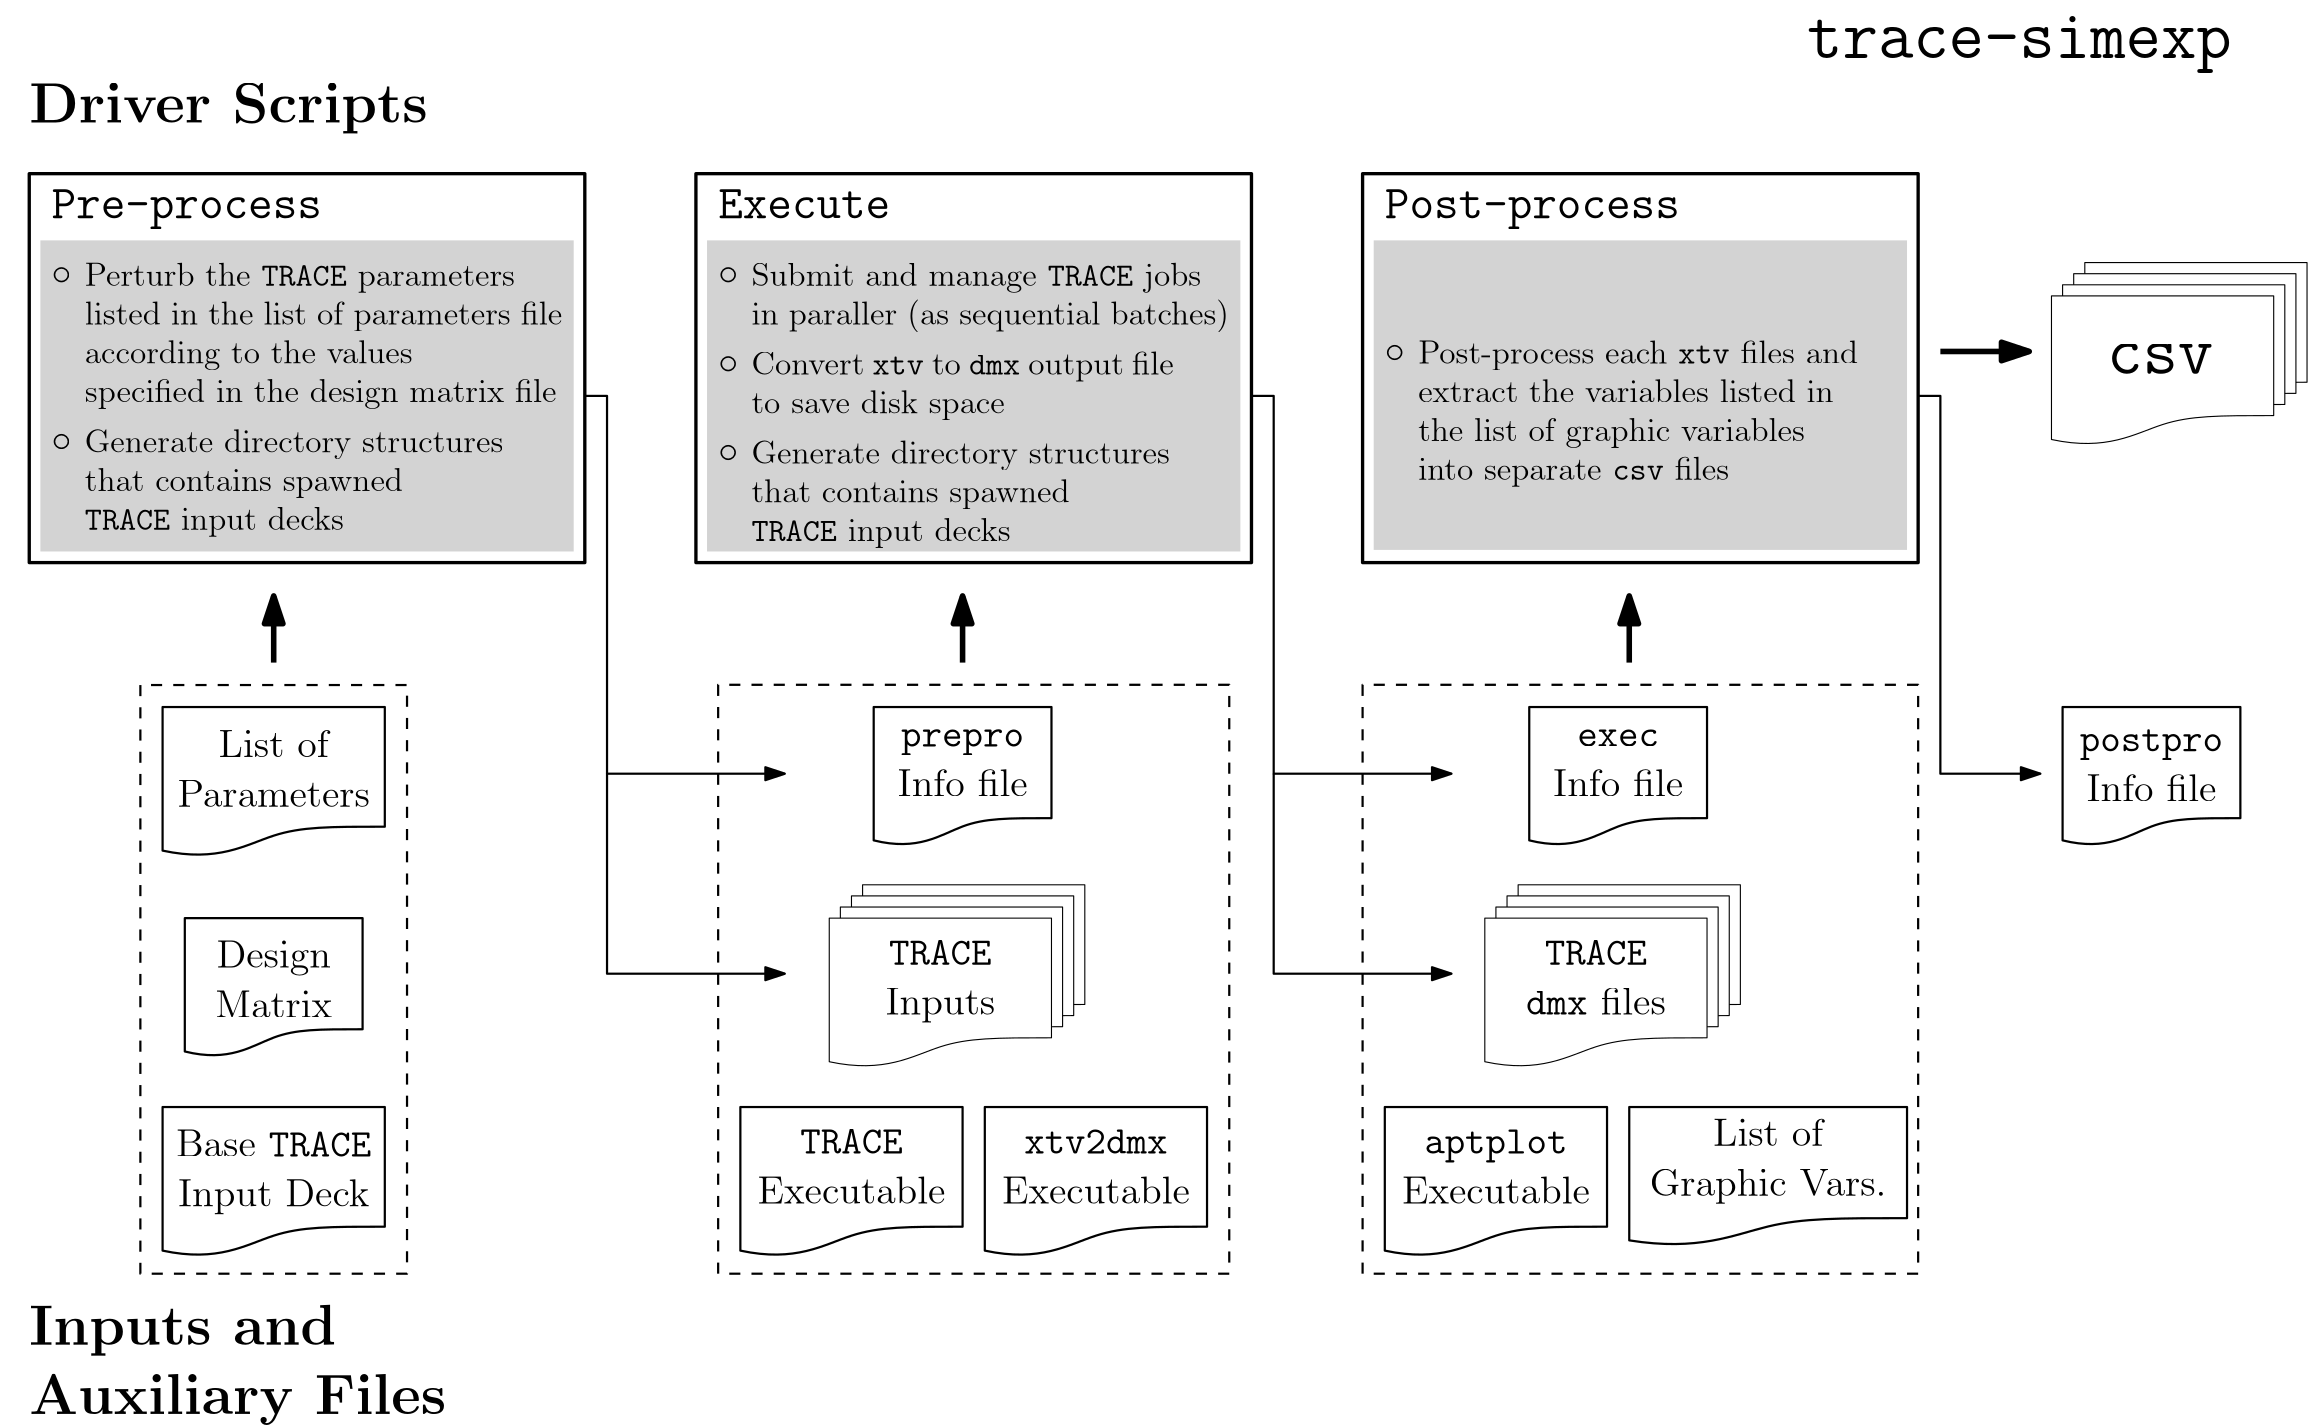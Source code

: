 <?xml version="1.0"?>
<!DOCTYPE ipe SYSTEM "ipe.dtd">
<ipe version="70206" creator="Ipe 7.2.7">
<info created="D:20171101220623" modified="D:20171105191652"/>
<ipestyle name="basic">
<symbol name="arrow/arc(spx)">
<path stroke="sym-stroke" fill="sym-stroke" pen="sym-pen">
0 0 m
-1 0.333 l
-1 -0.333 l
h
</path>
</symbol>
<symbol name="arrow/farc(spx)">
<path stroke="sym-stroke" fill="white" pen="sym-pen">
0 0 m
-1 0.333 l
-1 -0.333 l
h
</path>
</symbol>
<symbol name="arrow/ptarc(spx)">
<path stroke="sym-stroke" fill="sym-stroke" pen="sym-pen">
0 0 m
-1 0.333 l
-0.8 0 l
-1 -0.333 l
h
</path>
</symbol>
<symbol name="arrow/fptarc(spx)">
<path stroke="sym-stroke" fill="white" pen="sym-pen">
0 0 m
-1 0.333 l
-0.8 0 l
-1 -0.333 l
h
</path>
</symbol>
<symbol name="mark/circle(sx)" transformations="translations">
<path fill="sym-stroke">
0.6 0 0 0.6 0 0 e
0.4 0 0 0.4 0 0 e
</path>
</symbol>
<symbol name="mark/disk(sx)" transformations="translations">
<path fill="sym-stroke">
0.6 0 0 0.6 0 0 e
</path>
</symbol>
<symbol name="mark/fdisk(sfx)" transformations="translations">
<group>
<path fill="sym-fill">
0.5 0 0 0.5 0 0 e
</path>
<path fill="sym-stroke" fillrule="eofill">
0.6 0 0 0.6 0 0 e
0.4 0 0 0.4 0 0 e
</path>
</group>
</symbol>
<symbol name="mark/box(sx)" transformations="translations">
<path fill="sym-stroke" fillrule="eofill">
-0.6 -0.6 m
0.6 -0.6 l
0.6 0.6 l
-0.6 0.6 l
h
-0.4 -0.4 m
0.4 -0.4 l
0.4 0.4 l
-0.4 0.4 l
h
</path>
</symbol>
<symbol name="mark/square(sx)" transformations="translations">
<path fill="sym-stroke">
-0.6 -0.6 m
0.6 -0.6 l
0.6 0.6 l
-0.6 0.6 l
h
</path>
</symbol>
<symbol name="mark/fsquare(sfx)" transformations="translations">
<group>
<path fill="sym-fill">
-0.5 -0.5 m
0.5 -0.5 l
0.5 0.5 l
-0.5 0.5 l
h
</path>
<path fill="sym-stroke" fillrule="eofill">
-0.6 -0.6 m
0.6 -0.6 l
0.6 0.6 l
-0.6 0.6 l
h
-0.4 -0.4 m
0.4 -0.4 l
0.4 0.4 l
-0.4 0.4 l
h
</path>
</group>
</symbol>
<symbol name="mark/cross(sx)" transformations="translations">
<group>
<path fill="sym-stroke">
-0.43 -0.57 m
0.57 0.43 l
0.43 0.57 l
-0.57 -0.43 l
h
</path>
<path fill="sym-stroke">
-0.43 0.57 m
0.57 -0.43 l
0.43 -0.57 l
-0.57 0.43 l
h
</path>
</group>
</symbol>
<symbol name="arrow/fnormal(spx)">
<path stroke="sym-stroke" fill="white" pen="sym-pen">
0 0 m
-1 0.333 l
-1 -0.333 l
h
</path>
</symbol>
<symbol name="arrow/pointed(spx)">
<path stroke="sym-stroke" fill="sym-stroke" pen="sym-pen">
0 0 m
-1 0.333 l
-0.8 0 l
-1 -0.333 l
h
</path>
</symbol>
<symbol name="arrow/fpointed(spx)">
<path stroke="sym-stroke" fill="white" pen="sym-pen">
0 0 m
-1 0.333 l
-0.8 0 l
-1 -0.333 l
h
</path>
</symbol>
<symbol name="arrow/linear(spx)">
<path stroke="sym-stroke" pen="sym-pen">
-1 0.333 m
0 0 l
-1 -0.333 l
</path>
</symbol>
<symbol name="arrow/fdouble(spx)">
<path stroke="sym-stroke" fill="white" pen="sym-pen">
0 0 m
-1 0.333 l
-1 -0.333 l
h
-1 0 m
-2 0.333 l
-2 -0.333 l
h
</path>
</symbol>
<symbol name="arrow/double(spx)">
<path stroke="sym-stroke" fill="sym-stroke" pen="sym-pen">
0 0 m
-1 0.333 l
-1 -0.333 l
h
-1 0 m
-2 0.333 l
-2 -0.333 l
h
</path>
</symbol>
<pen name="heavier" value="0.8"/>
<pen name="fat" value="1.2"/>
<pen name="ultrafat" value="2"/>
<symbolsize name="large" value="5"/>
<symbolsize name="small" value="2"/>
<symbolsize name="tiny" value="1.1"/>
<arrowsize name="large" value="10"/>
<arrowsize name="small" value="5"/>
<arrowsize name="tiny" value="3"/>
<color name="red" value="1 0 0"/>
<color name="green" value="0 1 0"/>
<color name="blue" value="0 0 1"/>
<color name="yellow" value="1 1 0"/>
<color name="orange" value="1 0.647 0"/>
<color name="gold" value="1 0.843 0"/>
<color name="purple" value="0.627 0.125 0.941"/>
<color name="gray" value="0.745"/>
<color name="brown" value="0.647 0.165 0.165"/>
<color name="navy" value="0 0 0.502"/>
<color name="pink" value="1 0.753 0.796"/>
<color name="seagreen" value="0.18 0.545 0.341"/>
<color name="turquoise" value="0.251 0.878 0.816"/>
<color name="violet" value="0.933 0.51 0.933"/>
<color name="darkblue" value="0 0 0.545"/>
<color name="darkcyan" value="0 0.545 0.545"/>
<color name="darkgray" value="0.663"/>
<color name="darkgreen" value="0 0.392 0"/>
<color name="darkmagenta" value="0.545 0 0.545"/>
<color name="darkorange" value="1 0.549 0"/>
<color name="darkred" value="0.545 0 0"/>
<color name="lightblue" value="0.678 0.847 0.902"/>
<color name="lightcyan" value="0.878 1 1"/>
<color name="lightgray" value="0.827"/>
<color name="lightgreen" value="0.565 0.933 0.565"/>
<color name="lightyellow" value="1 1 0.878"/>
<dashstyle name="dashed" value="[4] 0"/>
<dashstyle name="dotted" value="[1 3] 0"/>
<dashstyle name="dash dotted" value="[4 2 1 2] 0"/>
<dashstyle name="dash dot dotted" value="[4 2 1 2 1 2] 0"/>
<textsize name="large" value="\large"/>
<textsize name="Large" value="\Large"/>
<textsize name="LARGE" value="\LARGE"/>
<textsize name="huge" value="\huge"/>
<textsize name="Huge" value="\Huge"/>
<textsize name="small" value="\small"/>
<textsize name="footnote" value="\footnotesize"/>
<textsize name="tiny" value="\tiny"/>
<textstyle name="center" begin="\begin{center}" end="\end{center}"/>
<textstyle name="itemize" begin="\begin{itemize}" end="\end{itemize}"/>
<textstyle name="item" begin="\begin{itemize}\item{}" end="\end{itemize}"/>
<gridsize name="4 pts" value="4"/>
<gridsize name="8 pts (~3 mm)" value="8"/>
<gridsize name="16 pts (~6 mm)" value="16"/>
<gridsize name="32 pts (~12 mm)" value="32"/>
<gridsize name="10 pts (~3.5 mm)" value="10"/>
<gridsize name="20 pts (~7 mm)" value="20"/>
<gridsize name="14 pts (~5 mm)" value="14"/>
<gridsize name="28 pts (~10 mm)" value="28"/>
<gridsize name="56 pts (~20 mm)" value="56"/>
<anglesize name="90 deg" value="90"/>
<anglesize name="60 deg" value="60"/>
<anglesize name="45 deg" value="45"/>
<anglesize name="30 deg" value="30"/>
<anglesize name="22.5 deg" value="22.5"/>
<opacity name="10%" value="0.1"/>
<opacity name="30%" value="0.3"/>
<opacity name="50%" value="0.5"/>
<opacity name="75%" value="0.75"/>
<tiling name="falling" angle="-60" step="4" width="1"/>
<tiling name="rising" angle="30" step="4" width="1"/>
</ipestyle>
<ipestyle name="basicLandscape">
<symbol name="arrow/arc(spx)">
<path stroke="sym-stroke" fill="sym-stroke" pen="sym-pen">
0 0 m
-1 0.333 l
-1 -0.333 l
h
</path>
</symbol>
<symbol name="arrow/farc(spx)">
<path stroke="sym-stroke" fill="white" pen="sym-pen">
0 0 m
-1 0.333 l
-1 -0.333 l
h
</path>
</symbol>
<symbol name="arrow/ptarc(spx)">
<path stroke="sym-stroke" fill="sym-stroke" pen="sym-pen">
0 0 m
-1 0.333 l
-0.8 0 l
-1 -0.333 l
h
</path>
</symbol>
<symbol name="arrow/fptarc(spx)">
<path stroke="sym-stroke" fill="white" pen="sym-pen">
0 0 m
-1 0.333 l
-0.8 0 l
-1 -0.333 l
h
</path>
</symbol>
<symbol name="mark/circle(sx)" transformations="translations">
<path fill="sym-stroke">
0.6 0 0 0.6 0 0 e
0.4 0 0 0.4 0 0 e
</path>
</symbol>
<symbol name="mark/disk(sx)" transformations="translations">
<path fill="sym-stroke">
0.6 0 0 0.6 0 0 e
</path>
</symbol>
<symbol name="mark/fdisk(sfx)" transformations="translations">
<group>
<path fill="sym-fill">
0.5 0 0 0.5 0 0 e
</path>
<path fill="sym-stroke" fillrule="eofill">
0.6 0 0 0.6 0 0 e
0.4 0 0 0.4 0 0 e
</path>
</group>
</symbol>
<symbol name="mark/box(sx)" transformations="translations">
<path fill="sym-stroke" fillrule="eofill">
-0.6 -0.6 m
0.6 -0.6 l
0.6 0.6 l
-0.6 0.6 l
h
-0.4 -0.4 m
0.4 -0.4 l
0.4 0.4 l
-0.4 0.4 l
h
</path>
</symbol>
<symbol name="mark/square(sx)" transformations="translations">
<path fill="sym-stroke">
-0.6 -0.6 m
0.6 -0.6 l
0.6 0.6 l
-0.6 0.6 l
h
</path>
</symbol>
<symbol name="mark/fsquare(sfx)" transformations="translations">
<group>
<path fill="sym-fill">
-0.5 -0.5 m
0.5 -0.5 l
0.5 0.5 l
-0.5 0.5 l
h
</path>
<path fill="sym-stroke" fillrule="eofill">
-0.6 -0.6 m
0.6 -0.6 l
0.6 0.6 l
-0.6 0.6 l
h
-0.4 -0.4 m
0.4 -0.4 l
0.4 0.4 l
-0.4 0.4 l
h
</path>
</group>
</symbol>
<symbol name="mark/cross(sx)" transformations="translations">
<group>
<path fill="sym-stroke">
-0.43 -0.57 m
0.57 0.43 l
0.43 0.57 l
-0.57 -0.43 l
h
</path>
<path fill="sym-stroke">
-0.43 0.57 m
0.57 -0.43 l
0.43 -0.57 l
-0.57 0.43 l
h
</path>
</group>
</symbol>
<symbol name="arrow/fnormal(spx)">
<path stroke="sym-stroke" fill="white" pen="sym-pen">
0 0 m
-1 0.333 l
-1 -0.333 l
h
</path>
</symbol>
<symbol name="arrow/pointed(spx)">
<path stroke="sym-stroke" fill="sym-stroke" pen="sym-pen">
0 0 m
-1 0.333 l
-0.8 0 l
-1 -0.333 l
h
</path>
</symbol>
<symbol name="arrow/fpointed(spx)">
<path stroke="sym-stroke" fill="white" pen="sym-pen">
0 0 m
-1 0.333 l
-0.8 0 l
-1 -0.333 l
h
</path>
</symbol>
<symbol name="arrow/linear(spx)">
<path stroke="sym-stroke" pen="sym-pen">
-1 0.333 m
0 0 l
-1 -0.333 l
</path>
</symbol>
<symbol name="arrow/fdouble(spx)">
<path stroke="sym-stroke" fill="white" pen="sym-pen">
0 0 m
-1 0.333 l
-1 -0.333 l
h
-1 0 m
-2 0.333 l
-2 -0.333 l
h
</path>
</symbol>
<symbol name="arrow/double(spx)">
<path stroke="sym-stroke" fill="sym-stroke" pen="sym-pen">
0 0 m
-1 0.333 l
-1 -0.333 l
h
-1 0 m
-2 0.333 l
-2 -0.333 l
h
</path>
</symbol>
<pen name="heavier" value="0.8"/>
<pen name="fat" value="1.2"/>
<pen name="ultrafat" value="2"/>
<symbolsize name="large" value="5"/>
<symbolsize name="small" value="2"/>
<symbolsize name="tiny" value="1.1"/>
<arrowsize name="large" value="10"/>
<arrowsize name="small" value="5"/>
<arrowsize name="tiny" value="3"/>
<color name="red" value="1 0 0"/>
<color name="green" value="0 1 0"/>
<color name="blue" value="0 0 1"/>
<color name="yellow" value="1 1 0"/>
<color name="orange" value="1 0.647 0"/>
<color name="gold" value="1 0.843 0"/>
<color name="purple" value="0.627 0.125 0.941"/>
<color name="gray" value="0.745"/>
<color name="brown" value="0.647 0.165 0.165"/>
<color name="navy" value="0 0 0.502"/>
<color name="pink" value="1 0.753 0.796"/>
<color name="seagreen" value="0.18 0.545 0.341"/>
<color name="turquoise" value="0.251 0.878 0.816"/>
<color name="violet" value="0.933 0.51 0.933"/>
<color name="darkblue" value="0 0 0.545"/>
<color name="darkcyan" value="0 0.545 0.545"/>
<color name="darkgray" value="0.663"/>
<color name="darkgreen" value="0 0.392 0"/>
<color name="darkmagenta" value="0.545 0 0.545"/>
<color name="darkorange" value="1 0.549 0"/>
<color name="darkred" value="0.545 0 0"/>
<color name="lightblue" value="0.678 0.847 0.902"/>
<color name="lightcyan" value="0.878 1 1"/>
<color name="lightgray" value="0.827"/>
<color name="lightgreen" value="0.565 0.933 0.565"/>
<color name="lightyellow" value="1 1 0.878"/>
<dashstyle name="dashed" value="[4] 0"/>
<dashstyle name="dotted" value="[1 3] 0"/>
<dashstyle name="dash dotted" value="[4 2 1 2] 0"/>
<dashstyle name="dash dot dotted" value="[4 2 1 2 1 2] 0"/>
<textsize name="large" value="\large"/>
<textsize name="Large" value="\Large"/>
<textsize name="LARGE" value="\LARGE"/>
<textsize name="huge" value="\huge"/>
<textsize name="Huge" value="\Huge"/>
<textsize name="small" value="\small"/>
<textsize name="footnote" value="\footnotesize"/>
<textsize name="tiny" value="\tiny"/>
<textstyle name="center" begin="\begin{center}" end="\end{center}"/>
<textstyle name="itemize" begin="\begin{itemize}" end="\end{itemize}"/>
<textstyle name="item" begin="\begin{itemize}\item{}" end="\end{itemize}"/>
<gridsize name="4 pts" value="4"/>
<gridsize name="8 pts (~3 mm)" value="8"/>
<gridsize name="16 pts (~6 mm)" value="16"/>
<gridsize name="32 pts (~12 mm)" value="32"/>
<gridsize name="10 pts (~3.5 mm)" value="10"/>
<gridsize name="20 pts (~7 mm)" value="20"/>
<gridsize name="14 pts (~5 mm)" value="14"/>
<gridsize name="28 pts (~10 mm)" value="28"/>
<gridsize name="56 pts (~20 mm)" value="56"/>
<anglesize name="90 deg" value="90"/>
<anglesize name="60 deg" value="60"/>
<anglesize name="45 deg" value="45"/>
<anglesize name="30 deg" value="30"/>
<anglesize name="22.5 deg" value="22.5"/>
<opacity name="10%" value="0.1"/>
<opacity name="30%" value="0.3"/>
<opacity name="50%" value="0.5"/>
<opacity name="75%" value="0.75"/>
<layout paper="842 595" origin="0 0" frame="842 595"/>
<tiling name="falling" angle="-60" step="4" width="1"/>
<tiling name="rising" angle="30" step="4" width="1"/>
</ipestyle>
<page>
<layer name="alpha"/>
<view layers="alpha" active="alpha"/>
<text layer="alpha" matrix="0.967213 0 0 2.02765 -278.033 -607.152" transformations="translations" pos="304 576" stroke="black" type="minipage" width="176" height="11.667" depth="6.7" valign="top" size="huge">\textbf{Driver Scripts}</text>
<path stroke="black">
372 572 m
372 572 l
372 572 l
372 572 l
h
</path>
<group matrix="1 0 0 1 12 160.001">
<path matrix="1.25 0 0 1.07692 704 112" stroke="black" fill="1">
32 160 m
48 156
64 168
80 168
96 168 c
96 208 l
32 208 l
h
</path>
<path matrix="1.25 0 0 1.07692 700 108" stroke="black" fill="1">
32 160 m
48 156
64 168
80 168
96 168 c
96 208 l
32 208 l
h
</path>
<path matrix="1.25 0 0 1.07692 696 104" stroke="black" fill="1">
32 160 m
48 156
64 168
80 168
96 168 c
96 208 l
32 208 l
h
</path>
<path matrix="1.25 0 0 1.07692 692 100" stroke="black" fill="1">
32 160 m
48 156
64 168
80 168
96 168 c
96 208 l
32 208 l
h
</path>
<text matrix="1 0 0 1 612 152" transformations="translations" pos="140 144" stroke="black" type="label" width="38.265" height="10.672" depth="0" valign="baseline" size="Huge">\texttt{csv}</text>
</group>
<path matrix="1 0 0 0.75 8 166" stroke="black" pen="ultrafat" arrow="normal/large">
96 248 m
96 280 l
</path>
<path matrix="1 0 0 0.75 256 166" stroke="black" pen="ultrafat" arrow="normal/large">
96 248 m
96 280 l
</path>
<path matrix="1 0 0 0.75 496 166" stroke="black" pen="ultrafat" arrow="normal/large">
96 248 m
96 280 l
</path>
<path matrix="1 0 0 1 716 128" stroke="black" pen="heavier">
32 160 m
48 156
64 168
80 168
96 168 c
96 208 l
32 208 l
h
</path>
<text matrix="1 0 0 1 628 160" transformations="translations" pos="124 168" stroke="black" type="minipage" width="56" height="15.424" depth="10.45" valign="top" size="Large" style="center">\texttt{postpro} \\
Info file</text>
<path matrix="1.25 0 0 1.07692 464 -31.9994" stroke="black" pen="heavier">
32 160 m
48 156
64 168
80 168
96 168 c
96 208 l
32 208 l
h
</path>
<text matrix="1 0 0 1 384 16.0006" transformations="translations" pos="124 168" stroke="black" type="minipage" width="72" height="15.83" depth="10.87" valign="top" size="Large" style="center">\texttt{aptplot}\\
Executable</text>
<path matrix="1 0 0 1 288 128" stroke="black" pen="heavier">
32 160 m
48 156
64 168
80 168
96 168 c
96 208 l
32 208 l
h
</path>
<text matrix="1 0 0 1 200 160" transformations="translations" pos="124 168" stroke="black" type="minipage" width="56" height="14.54" depth="9.57" valign="top" size="Large" style="center">\texttt{prepro} \\
Info file</text>
<path matrix="1.25 0 0 1.07692 24 112.001" stroke="black" pen="heavier">
32 160 m
48 156
64 168
80 168
96 168 c
96 208 l
32 208 l
h
</path>
<text matrix="1 0 0 1 -56 160.001" transformations="translations" pos="124 168" stroke="black" type="minipage" width="72" height="16.425" depth="11.47" valign="top" size="Large" style="center">List of \\
Parameters</text>
<path matrix="1 0 0 1 40 52" stroke="black" pen="heavier">
32 160 m
48 156
64 168
80 168
96 168 c
96 208 l
32 208 l
h
</path>
<text matrix="1 0 0 1 -48 84" transformations="translations" pos="124 168" stroke="black" type="minipage" width="56" height="16.346" depth="11.39" valign="top" size="Large" style="center">Design \\
Matrix</text>
<path matrix="1.25 0 0 1.07692 24 -31.9994" stroke="black" pen="heavier">
32 160 m
48 156
64 168
80 168
96 168 c
96 208 l
32 208 l
h
</path>
<text matrix="1 0 0 1 -56 16.0006" transformations="translations" pos="124 168" stroke="black" type="minipage" width="72" height="17.746" depth="12.78" valign="top" size="Large" style="center">Base \texttt{TRACE}\\
Input Deck</text>
<path matrix="1 0 0 1 0 96" stroke="black" pen="ultrafat" arrow="normal/large">
704 368 m
736 368 l
</path>
<path stroke="black" pen="heavier" arrow="normal/normal">
696 448 m
704 448 l
704 312 l
740 312 l
</path>
<text matrix="0.967213 0 0 2.02765 -278.033 -1047.15" transformations="translations" pos="304 576" stroke="black" type="minipage" width="176" height="24.113" depth="19.16" valign="top" size="huge">\textbf{Inputs and} \\
\textbf{Auxiliary Files}</text>
<text matrix="0.967213 0 0 2.02765 361.967 -583.152" transformations="translations" pos="304 576" stroke="black" type="minipage" width="176" height="12.816" depth="7.84" valign="top" size="Huge">\textbf{\texttt{trace-simexp}}</text>
<path matrix="1 0 0 1 0 32" stroke="white" arrow="normal/normal">
836 524 m
836 504 l
</path>
<path matrix="1 0 0 1 0 32" stroke="white" arrow="normal/normal">
8 372 m
8 344 l
</path>
<path stroke="white" arrow="normal/normal">
388 588 m
416 588 l
</path>
<path matrix="1 0 0 0.981104 0 10.3432" stroke="black" dash="dashed" pen="heavier">
56 340 m
56 124 l
152 124 l
152 340 l
h
</path>
<path matrix="1.91667 0 0 0.981481 -288 10.2963" stroke="black" dash="dashed" pen="heavier">
288 340 m
288 124 l
384 124 l
384 340 l
h
</path>
<path matrix="1.72414 0 0 0.981481 -386.759 10.2963" stroke="black" dash="dashed" pen="heavier">
512 340 m
512 124 l
628 124 l
628 340 l
h
</path>
<group matrix="1 0 0 1 36 160">
<path matrix="1 0 0 1 36 48" stroke="white" arrow="normal/normal">
288 32 m
320 32 l
</path>
<path matrix="1.25 0 0 1.07692 240 -111.999" stroke="black" fill="1">
32 160 m
48 156
64 168
80 168
96 168 c
96 208 l
32 208 l
h
</path>
<path matrix="1.25 0 0 1.07692 236 -115.999" stroke="black" fill="1">
32 160 m
48 156
64 168
80 168
96 168 c
96 208 l
32 208 l
h
</path>
<path matrix="1.25 0 0 1.07692 232 -119.999" stroke="black" fill="1">
32 160 m
48 156
64 168
80 168
96 168 c
96 208 l
32 208 l
h
</path>
<path matrix="1.25 0 0 1.07692 228 -123.999" stroke="black" fill="1">
32 160 m
48 156
64 168
80 168
96 168 c
96 208 l
32 208 l
h
</path>
<text matrix="1 0 0 1 148 -76" transformations="translations" pos="124 168" stroke="black" type="minipage" width="72" height="17.229" depth="12.26" valign="top" size="Large" style="center">\texttt{TRACE}\\
Inputs</text>
</group>
<group matrix="1 -0 0 1 64 -80">
<path matrix="1.25 0 0 1.07692 256 48.0006" stroke="black" pen="heavier">
32 160 m
48 156
64 168
80 168
96 168 c
96 208 l
32 208 l
h
</path>
<text matrix="1 0 0 1 176 96.0006" transformations="translations" pos="124 168" stroke="black" type="minipage" width="72" height="15.83" depth="10.87" valign="top" size="Large" style="center">\texttt{xtv2dmx}\\
Executable</text>
</group>
<group matrix="1 -0 0 1 -24 -15.9994">
<path matrix="1.25 0 0 1.07692 256 -16" stroke="black" pen="heavier">
32 160 m
48 156
64 168
80 168
96 168 c
96 208 l
32 208 l
h
</path>
<text matrix="1 0 0 1 176 32" transformations="translations" pos="124 168" stroke="black" type="minipage" width="72" height="15.83" depth="10.87" valign="top" size="Large" style="center">\texttt{TRACE}\\
Executable</text>
</group>
<group matrix="1 0 0 1 72 -80">
<path matrix="1.5625 0 0 1.00001 470 63.9981" stroke="black" pen="heavier">
32 160 m
48 156
64 168
80 168
96 168 c
96 208 l
32 208 l
h
</path>
<text matrix="1 0 0 1 400 100" transformations="translations" pos="124 168" stroke="black" type="minipage" width="92" height="17.825" depth="12.86" valign="top" size="Large" style="center">List of \\
Graphic Vars.</text>
</group>
<group matrix="1 0 0 1 12 0">
<path matrix="1 0 0 1 296 208" stroke="white" arrow="normal/normal">
288 32 m
320 32 l
</path>
<path matrix="1.25 0 0 1.07692 500 48.001" stroke="black" fill="1">
32 160 m
48 156
64 168
80 168
96 168 c
96 208 l
32 208 l
h
</path>
<path matrix="1.25 0 0 1.07692 496 44.001" stroke="black" fill="1">
32 160 m
48 156
64 168
80 168
96 168 c
96 208 l
32 208 l
h
</path>
<path matrix="1.25 0 0 1.07692 492 40.001" stroke="black" fill="1">
32 160 m
48 156
64 168
80 168
96 168 c
96 208 l
32 208 l
h
</path>
<path matrix="1.25 0 0 1.07692 488 36.001" stroke="black" fill="1">
32 160 m
48 156
64 168
80 168
96 168 c
96 208 l
32 208 l
h
</path>
<text matrix="1 0 0 1 408 84" transformations="translations" pos="124 168" stroke="black" type="minipage" width="72" height="15.83" depth="10.87" valign="top" size="Large" style="center">\texttt{TRACE}\\
\texttt{dmx} files</text>
</group>
<group matrix="1 0 0 1 20 0">
<path matrix="1 0 0 1 504 128" stroke="black" pen="heavier">
32 160 m
48 156
64 168
80 168
96 168 c
96 208 l
32 208 l
h
</path>
<text matrix="1 0 0 1 416 160" transformations="translations" pos="124 168" stroke="black" type="minipage" width="56" height="14.54" depth="9.57" valign="top" size="Large" style="center">\texttt{exec} \\
Info file</text>
</group>
<path stroke="black" pen="heavier" arrow="normal/normal">
216 448 m
224 448 l
224 312 l
288 312 l
</path>
<path stroke="black" pen="heavier" arrow="normal/normal">
224 312 m
224 240 l
288 240 l
</path>
<path stroke="black" pen="heavier" arrow="normal/normal">
456 448 m
464 448 l
464 312 l
528 312 l
</path>
<path stroke="black" pen="heavier" arrow="normal/normal">
464 312 m
464 240 l
528 240 l
</path>
<path matrix="1.14286 0 0 1.16667 -126.286 32.6653" fill="lightgray">
128 404 m
128 308 l
296 308 l
296 404 l
h
</path>
<text matrix="1 0 0 1 -120 96" transformations="translations" pos="144 416" stroke="black" type="label" width="97.447" height="10.516" depth="3.83" valign="baseline" size="LARGE">\texttt{Pre-process}</text>
<text matrix="1 0 0 1 -96 96" transformations="translations" pos="132 400" stroke="black" type="minipage" width="172" height="28.7" depth="23.77" valign="top" size="large">Perturb the \texttt{TRACE} parameters \\
listed in the list of parameters file \\
according to the values \\
specified in the design matrix file</text>
<text matrix="1 0 0 1 -132 148" transformations="translations" pos="156 340" stroke="black" type="label" width="7.173" height="6.376" depth="0" valign="baseline" size="Large" style="math">\circ</text>
<text matrix="1 0 0 1 -96 36" transformations="translations" pos="132 400" stroke="black" type="minipage" width="152" height="21.732" depth="16.79" valign="top" size="large">Generate directory structures \\
that contains spawned \\
\texttt{TRACE} input decks</text>
<text matrix="1 0 0 1 -132 88" transformations="translations" pos="156 340" stroke="black" type="label" width="7.173" height="6.376" depth="0" valign="baseline" size="Large" style="math">\circ</text>
<path matrix="1.25 0 0 1.09375 -144 55.5" stroke="black" pen="fat">
128 432 m
128 304 l
288 304 l
288 432 l
h
</path>
<path matrix="1.14286 0 0 1.16667 113.714 32.6667" fill="lightgray">
128 404 m
128 308 l
296 308 l
296 404 l
h
</path>
<path matrix="1.25 0 0 1.09375 96 55.5" stroke="black" pen="fat">
128 432 m
128 304 l
288 304 l
288 432 l
h
</path>
<text matrix="1 0 0 1 120 96" transformations="translations" pos="144 416" stroke="black" type="label" width="62.011" height="10.521" depth="0" valign="baseline" size="LARGE">\texttt{Execute}</text>
<text matrix="1 0 0 1 144 96" transformations="translations" pos="132 400" stroke="black" type="minipage" width="172" height="15.099" depth="10.14" valign="top" size="large">Submit and manage \texttt{TRACE} jobs \\
in paraller (as sequential batches) </text>
<text matrix="1 0 0 1 108 148" transformations="translations" pos="156 340" stroke="black" type="label" width="7.173" height="6.376" depth="0" valign="baseline" size="Large" style="math">\circ</text>
<text matrix="1 0 0 1 144 32" transformations="translations" pos="132 400" stroke="black" type="minipage" width="152" height="21.732" depth="16.79" valign="top" size="large">Generate directory structures \\
that contains spawned \\
\texttt{TRACE} input decks</text>
<text matrix="1 0 0 1 108 84" transformations="translations" pos="156 340" stroke="black" type="label" width="7.173" height="6.376" depth="0" valign="baseline" size="Large" style="math">\circ</text>
<text matrix="1 0 0 1 144 64" transformations="translations" pos="132 400" stroke="black" type="minipage" width="152" height="14.774" depth="9.8" valign="top" size="large">Convert  \texttt{xtv} to \texttt{dmx} output file \\
to save disk space</text>
<text matrix="1 0 0 1 108 116" transformations="translations" pos="156 340" stroke="black" type="label" width="7.173" height="6.376" depth="0" valign="baseline" size="Large" style="math">\circ</text>
<path matrix="1.14286 0 0 1.16077 353.714 35.0507" fill="lightgray">
128 404 m
128 308 l
296 308 l
296 404 l
h
</path>
<text matrix="1 0 0 1 360 96" transformations="translations" pos="144 416" stroke="black" type="label" width="106.305" height="10.516" depth="3.83" valign="baseline" size="LARGE">\texttt{Post-process}</text>
<text matrix="1 0 0 1 384 68" transformations="translations" pos="132 400" stroke="black" type="minipage" width="172" height="28.7" depth="23.77" valign="top" size="large">Post-process each \texttt{xtv} files and \\
extract the variables listed in \\
the list of graphic variables \\
into separate \texttt{csv} files</text>
<text matrix="1 0 0 1 348 120" transformations="translations" pos="156 340" stroke="black" type="label" width="7.173" height="6.376" depth="0" valign="baseline" size="Large" style="math">\circ</text>
<path matrix="1.25 0 0 1.09375 336 55.5" stroke="black" pen="fat">
128 432 m
128 304 l
288 304 l
288 432 l
h
</path>
</page>
</ipe>
